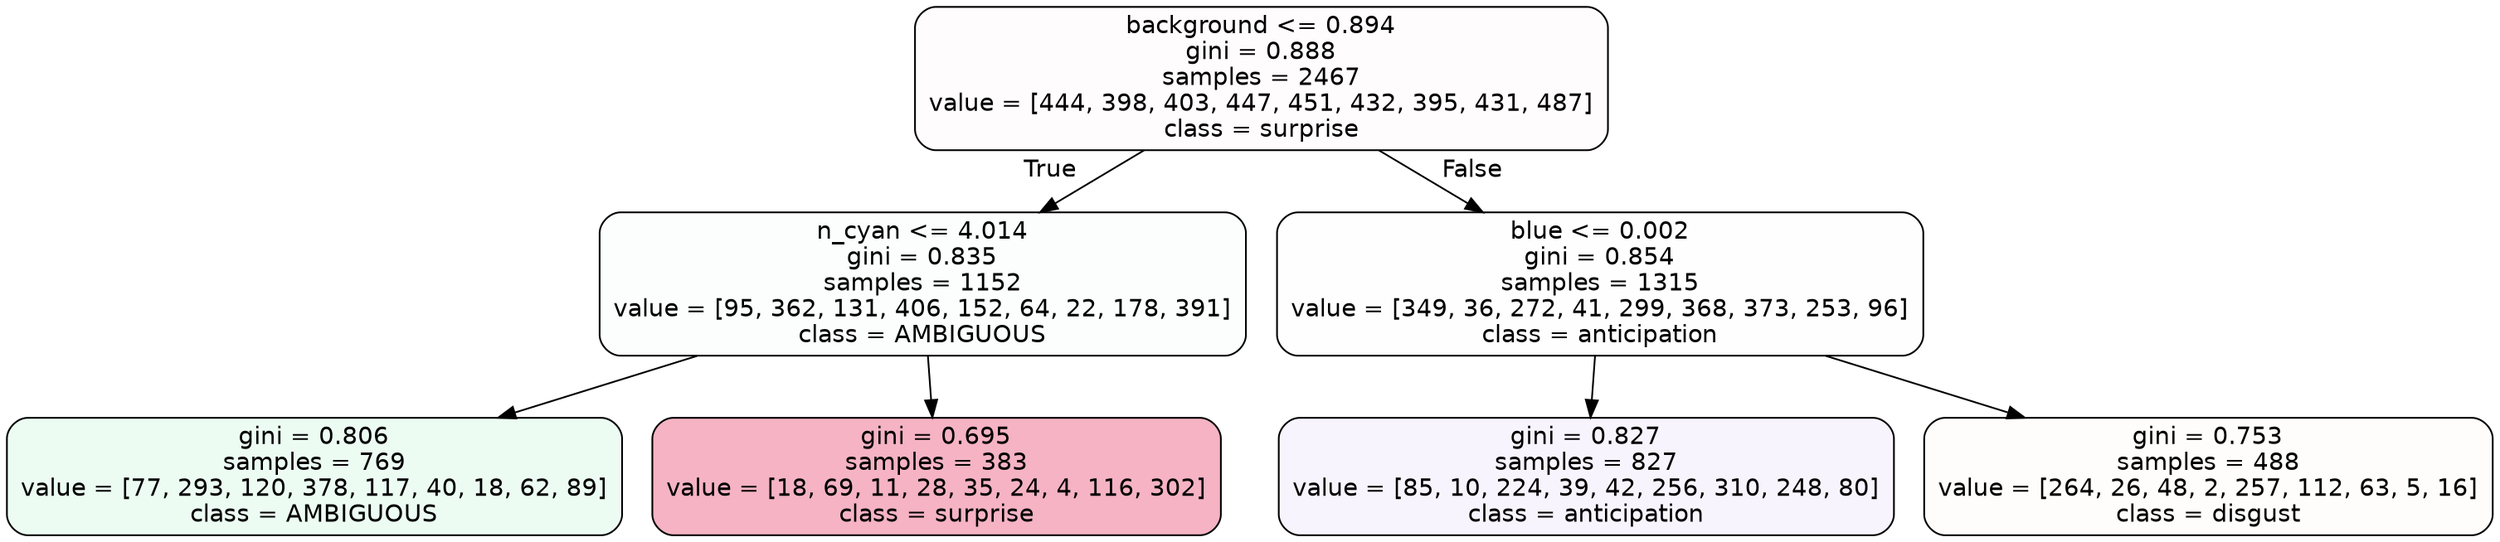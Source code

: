 digraph Tree {
node [shape=box, style="filled, rounded", color="black", fontname=helvetica] ;
edge [fontname=helvetica] ;
0 [label="background <= 0.894\ngini = 0.888\nsamples = 2467\nvalue = [444, 398, 403, 447, 451, 432, 395, 431, 487]\nclass = surprise", fillcolor="#e5396403"] ;
1 [label="n_cyan <= 4.014\ngini = 0.835\nsamples = 1152\nvalue = [95, 362, 131, 406, 152, 64, 22, 178, 391]\nclass = AMBIGUOUS", fillcolor="#39e58103"] ;
0 -> 1 [labeldistance=2.5, labelangle=45, headlabel="True"] ;
2 [label="gini = 0.806\nsamples = 769\nvalue = [77, 293, 120, 378, 117, 40, 18, 62, 89]\nclass = AMBIGUOUS", fillcolor="#39e58118"] ;
1 -> 2 ;
3 [label="gini = 0.695\nsamples = 383\nvalue = [18, 69, 11, 28, 35, 24, 4, 116, 302]\nclass = surprise", fillcolor="#e5396461"] ;
1 -> 3 ;
4 [label="blue <= 0.002\ngini = 0.854\nsamples = 1315\nvalue = [349, 36, 272, 41, 299, 368, 373, 253, 96]\nclass = anticipation", fillcolor="#8139e501"] ;
0 -> 4 [labeldistance=2.5, labelangle=-45, headlabel="False"] ;
5 [label="gini = 0.827\nsamples = 827\nvalue = [85, 10, 224, 39, 42, 256, 310, 248, 80]\nclass = anticipation", fillcolor="#8139e50d"] ;
4 -> 5 ;
6 [label="gini = 0.753\nsamples = 488\nvalue = [264, 26, 48, 2, 257, 112, 63, 5, 16]\nclass = disgust", fillcolor="#e5813903"] ;
4 -> 6 ;
}